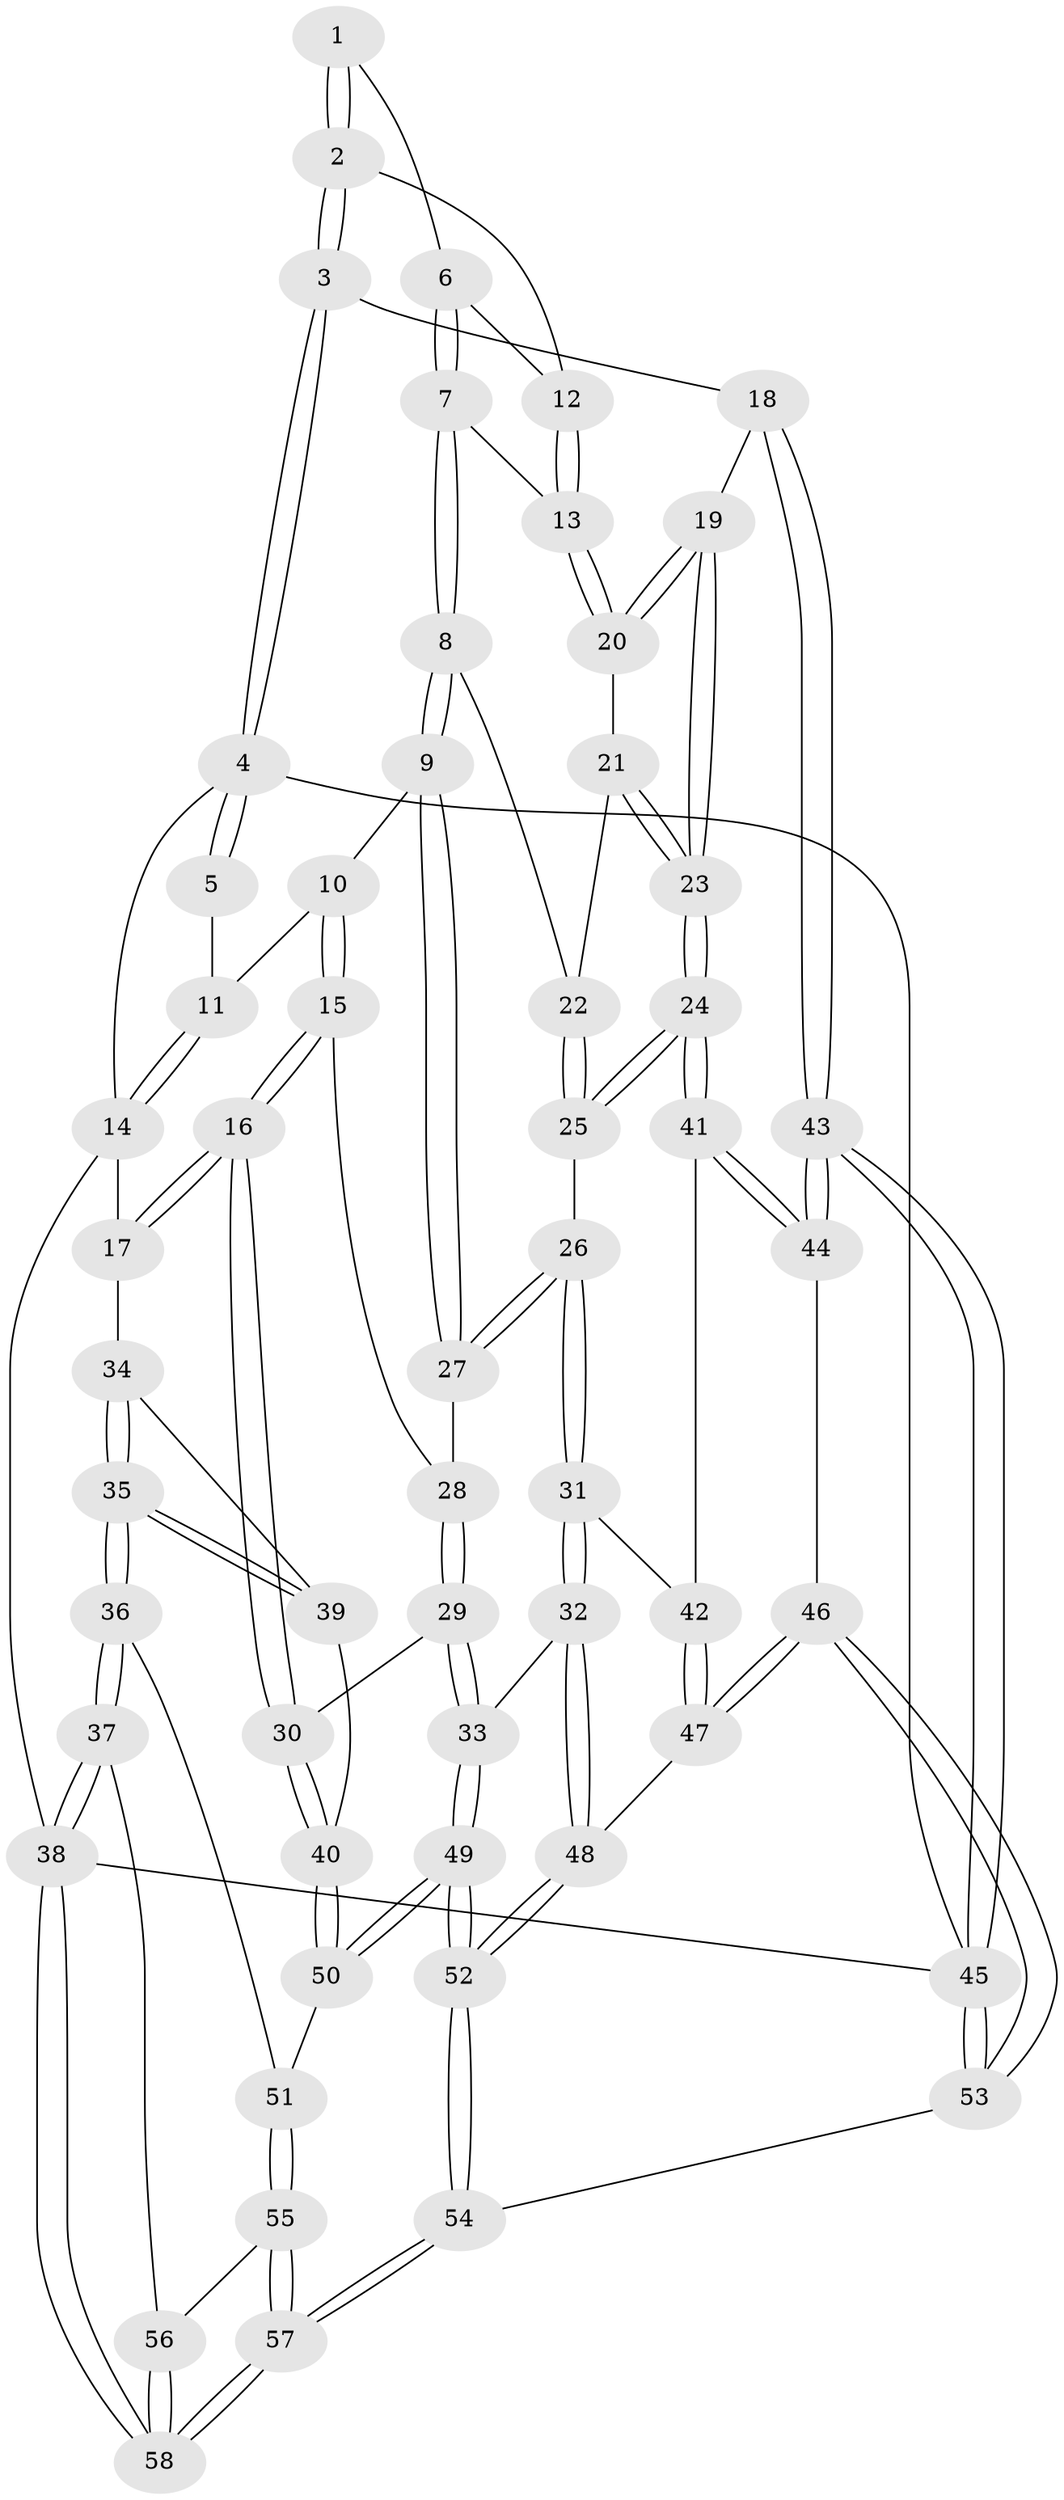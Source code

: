 // Generated by graph-tools (version 1.1) at 2025/11/02/27/25 16:11:56]
// undirected, 58 vertices, 142 edges
graph export_dot {
graph [start="1"]
  node [color=gray90,style=filled];
  1 [pos="+0.6814253484362257+0.007104149179388824"];
  2 [pos="+1+0.10649065602154184"];
  3 [pos="+1+0.09636522101997319"];
  4 [pos="+1+0"];
  5 [pos="+0.6020245170093984+0"];
  6 [pos="+0.7160792365478917+0.10023687721129339"];
  7 [pos="+0.6788120983261886+0.3252128653749363"];
  8 [pos="+0.6547276718080236+0.3650183119278083"];
  9 [pos="+0.6451873546607402+0.37056416980850204"];
  10 [pos="+0.3867711520286918+0"];
  11 [pos="+0.3701942844333534+0"];
  12 [pos="+0.8288766658374677+0.1575240422498179"];
  13 [pos="+0.8312779025895267+0.2533213236232821"];
  14 [pos="+0+0"];
  15 [pos="+0.4523003498022121+0.40953926889711567"];
  16 [pos="+0.3351504261638657+0.4690512283273151"];
  17 [pos="+0+0.020091846011808103"];
  18 [pos="+1+0.27196062299308976"];
  19 [pos="+1+0.2726984408771165"];
  20 [pos="+1+0.3149775155785462"];
  21 [pos="+0.8980490990893076+0.3803311040365842"];
  22 [pos="+0.8054746162149563+0.40128083982867896"];
  23 [pos="+0.8903538558786285+0.5706961198195368"];
  24 [pos="+0.8831570469175476+0.5795354126897038"];
  25 [pos="+0.8642928750524965+0.5647434888285339"];
  26 [pos="+0.6624535258313982+0.5135079156846585"];
  27 [pos="+0.6272205151389154+0.3935561024781897"];
  28 [pos="+0.6147816723057792+0.3954831580842156"];
  29 [pos="+0.4698748897406372+0.6731747919552578"];
  30 [pos="+0.33015099308552404+0.5306894574425297"];
  31 [pos="+0.6473065605877606+0.6371968284336307"];
  32 [pos="+0.6394213836214429+0.6476779451456375"];
  33 [pos="+0.4778637353069525+0.683144117890431"];
  34 [pos="+0+0.12964034038735153"];
  35 [pos="+0+0.5618898095508055"];
  36 [pos="+0+0.6944097074836351"];
  37 [pos="+0+0.8898029828131587"];
  38 [pos="+0+1"];
  39 [pos="+0.1888751132001016+0.6494360299503869"];
  40 [pos="+0.21086560713565525+0.6605042356839854"];
  41 [pos="+0.8896315912301654+0.6330634382389531"];
  42 [pos="+0.8227372872816522+0.6714304412629168"];
  43 [pos="+1+0.7201373935319785"];
  44 [pos="+0.9871761021958478+0.7038658786398654"];
  45 [pos="+1+1"];
  46 [pos="+0.8631234889866071+0.8836264196418303"];
  47 [pos="+0.7896124210164757+0.7830757000754391"];
  48 [pos="+0.6731357075366572+0.7811755642739489"];
  49 [pos="+0.4311997927816305+0.9245496187504298"];
  50 [pos="+0.1973173652770545+0.7822456476275156"];
  51 [pos="+0.15685032511032396+0.8053113823960806"];
  52 [pos="+0.5160049288034714+1"];
  53 [pos="+0.8671116791605885+1"];
  54 [pos="+0.5257370006424049+1"];
  55 [pos="+0.12858490404510348+0.8626415054303932"];
  56 [pos="+0.0920679988552784+0.8875386370672159"];
  57 [pos="+0.24574971555407388+1"];
  58 [pos="+0+1"];
  1 -- 2;
  1 -- 2;
  1 -- 6;
  2 -- 3;
  2 -- 3;
  2 -- 12;
  3 -- 4;
  3 -- 4;
  3 -- 18;
  4 -- 5;
  4 -- 5;
  4 -- 14;
  4 -- 45;
  5 -- 11;
  6 -- 7;
  6 -- 7;
  6 -- 12;
  7 -- 8;
  7 -- 8;
  7 -- 13;
  8 -- 9;
  8 -- 9;
  8 -- 22;
  9 -- 10;
  9 -- 27;
  9 -- 27;
  10 -- 11;
  10 -- 15;
  10 -- 15;
  11 -- 14;
  11 -- 14;
  12 -- 13;
  12 -- 13;
  13 -- 20;
  13 -- 20;
  14 -- 17;
  14 -- 38;
  15 -- 16;
  15 -- 16;
  15 -- 28;
  16 -- 17;
  16 -- 17;
  16 -- 30;
  16 -- 30;
  17 -- 34;
  18 -- 19;
  18 -- 43;
  18 -- 43;
  19 -- 20;
  19 -- 20;
  19 -- 23;
  19 -- 23;
  20 -- 21;
  21 -- 22;
  21 -- 23;
  21 -- 23;
  22 -- 25;
  22 -- 25;
  23 -- 24;
  23 -- 24;
  24 -- 25;
  24 -- 25;
  24 -- 41;
  24 -- 41;
  25 -- 26;
  26 -- 27;
  26 -- 27;
  26 -- 31;
  26 -- 31;
  27 -- 28;
  28 -- 29;
  28 -- 29;
  29 -- 30;
  29 -- 33;
  29 -- 33;
  30 -- 40;
  30 -- 40;
  31 -- 32;
  31 -- 32;
  31 -- 42;
  32 -- 33;
  32 -- 48;
  32 -- 48;
  33 -- 49;
  33 -- 49;
  34 -- 35;
  34 -- 35;
  34 -- 39;
  35 -- 36;
  35 -- 36;
  35 -- 39;
  35 -- 39;
  36 -- 37;
  36 -- 37;
  36 -- 51;
  37 -- 38;
  37 -- 38;
  37 -- 56;
  38 -- 58;
  38 -- 58;
  38 -- 45;
  39 -- 40;
  40 -- 50;
  40 -- 50;
  41 -- 42;
  41 -- 44;
  41 -- 44;
  42 -- 47;
  42 -- 47;
  43 -- 44;
  43 -- 44;
  43 -- 45;
  43 -- 45;
  44 -- 46;
  45 -- 53;
  45 -- 53;
  46 -- 47;
  46 -- 47;
  46 -- 53;
  46 -- 53;
  47 -- 48;
  48 -- 52;
  48 -- 52;
  49 -- 50;
  49 -- 50;
  49 -- 52;
  49 -- 52;
  50 -- 51;
  51 -- 55;
  51 -- 55;
  52 -- 54;
  52 -- 54;
  53 -- 54;
  54 -- 57;
  54 -- 57;
  55 -- 56;
  55 -- 57;
  55 -- 57;
  56 -- 58;
  56 -- 58;
  57 -- 58;
  57 -- 58;
}

